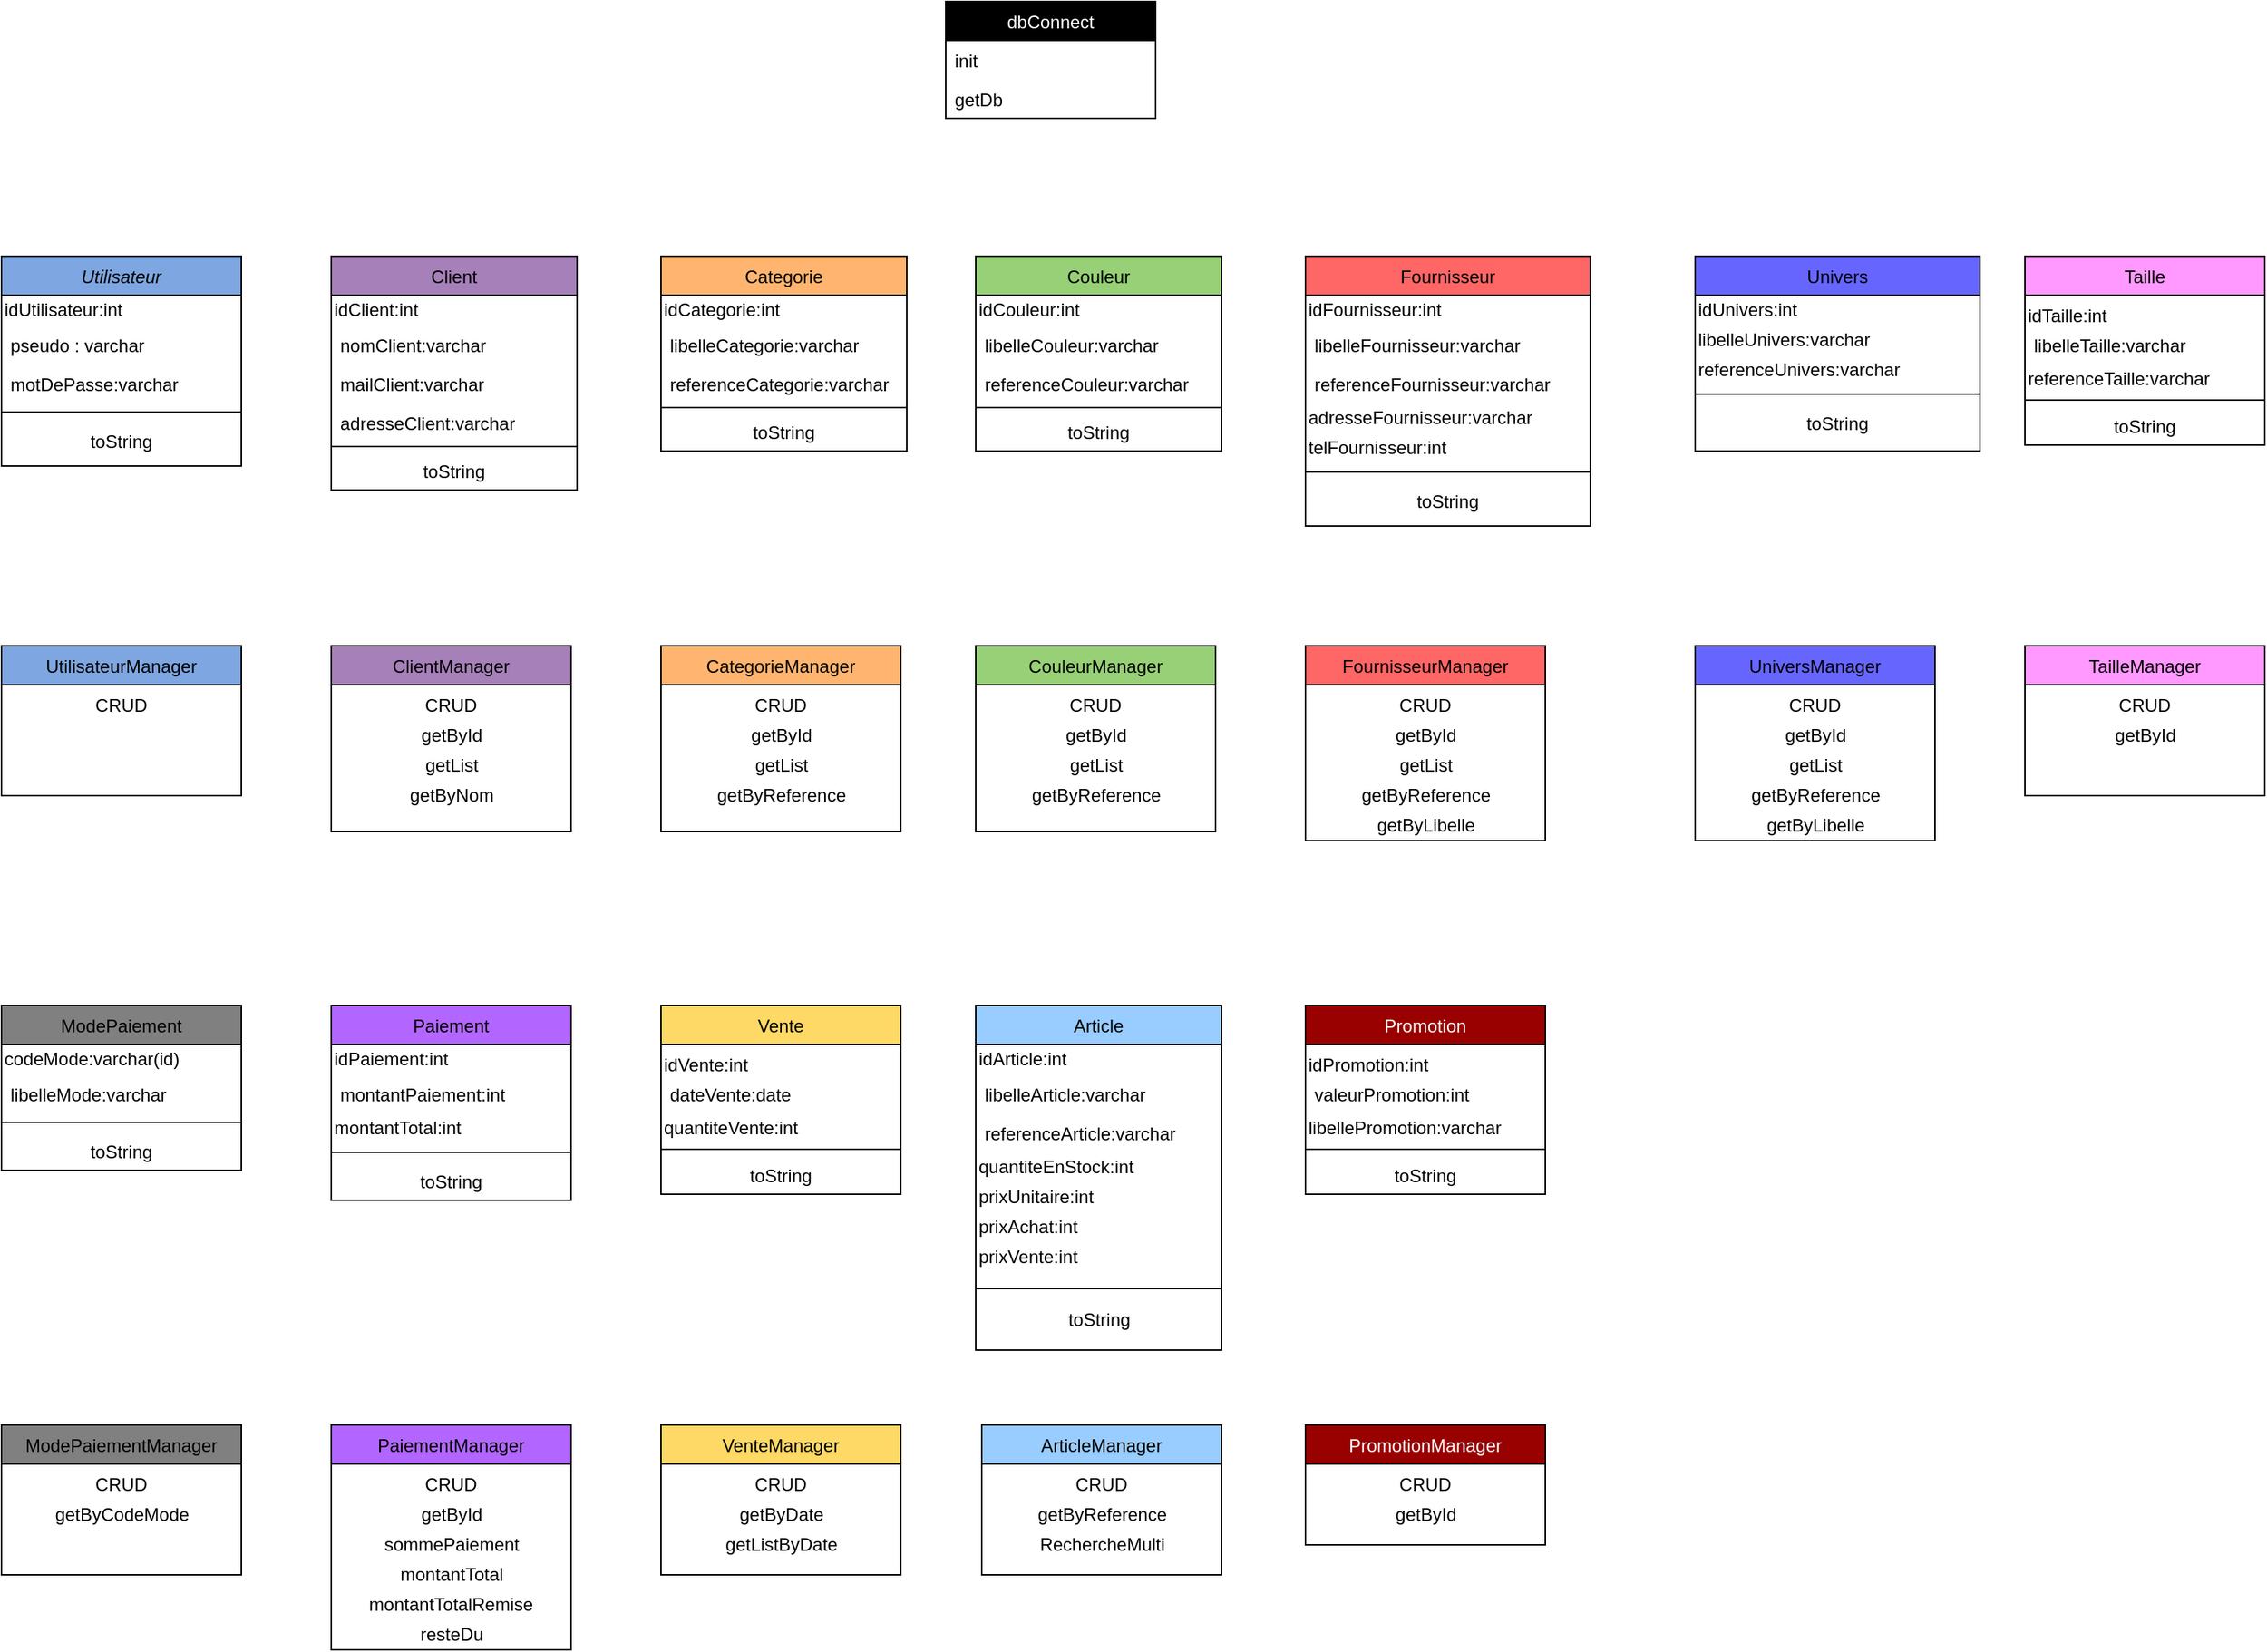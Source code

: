 <mxfile version="13.3.6" type="device"><diagram id="C5RBs43oDa-KdzZeNtuy" name="Page-1"><mxGraphModel dx="1422" dy="1914" grid="1" gridSize="10" guides="1" tooltips="1" connect="1" arrows="1" fold="1" page="1" pageScale="1" pageWidth="827" pageHeight="1169" math="0" shadow="0"><root><mxCell id="WIyWlLk6GJQsqaUBKTNV-0"/><mxCell id="WIyWlLk6GJQsqaUBKTNV-1" parent="WIyWlLk6GJQsqaUBKTNV-0"/><mxCell id="zkfFHV4jXpPFQw0GAbJ--0" value="Utilisateur" style="swimlane;fontStyle=2;align=center;verticalAlign=top;childLayout=stackLayout;horizontal=1;startSize=26;horizontalStack=0;resizeParent=1;resizeLast=0;collapsible=1;marginBottom=0;rounded=0;shadow=0;strokeWidth=1;fillColor=#7EA6E0;" parent="WIyWlLk6GJQsqaUBKTNV-1" vertex="1"><mxGeometry x="80" y="140" width="160" height="140" as="geometry"><mxRectangle x="230" y="140" width="160" height="26" as="alternateBounds"/></mxGeometry></mxCell><mxCell id="Vz15VTMns9klwCEbYPld-31" value="idUtilisateur:int" style="text;html=1;align=left;verticalAlign=middle;resizable=0;points=[];autosize=1;" vertex="1" parent="zkfFHV4jXpPFQw0GAbJ--0"><mxGeometry y="26" width="160" height="20" as="geometry"/></mxCell><mxCell id="zkfFHV4jXpPFQw0GAbJ--1" value="pseudo : varchar" style="text;align=left;verticalAlign=top;spacingLeft=4;spacingRight=4;overflow=hidden;rotatable=0;points=[[0,0.5],[1,0.5]];portConstraint=eastwest;" parent="zkfFHV4jXpPFQw0GAbJ--0" vertex="1"><mxGeometry y="46" width="160" height="26" as="geometry"/></mxCell><mxCell id="zkfFHV4jXpPFQw0GAbJ--3" value="motDePasse:varchar" style="text;align=left;verticalAlign=top;spacingLeft=4;spacingRight=4;overflow=hidden;rotatable=0;points=[[0,0.5],[1,0.5]];portConstraint=eastwest;rounded=0;shadow=0;html=0;" parent="zkfFHV4jXpPFQw0GAbJ--0" vertex="1"><mxGeometry y="72" width="160" height="26" as="geometry"/></mxCell><mxCell id="zkfFHV4jXpPFQw0GAbJ--4" value="" style="line;html=1;strokeWidth=1;align=left;verticalAlign=middle;spacingTop=-1;spacingLeft=3;spacingRight=3;rotatable=0;labelPosition=right;points=[];portConstraint=eastwest;" parent="zkfFHV4jXpPFQw0GAbJ--0" vertex="1"><mxGeometry y="98" width="160" height="12" as="geometry"/></mxCell><mxCell id="zkfFHV4jXpPFQw0GAbJ--5" value="toString" style="text;align=center;verticalAlign=top;spacingLeft=4;spacingRight=4;overflow=hidden;rotatable=0;points=[[0,0.5],[1,0.5]];portConstraint=eastwest;" parent="zkfFHV4jXpPFQw0GAbJ--0" vertex="1"><mxGeometry y="110" width="160" height="26" as="geometry"/></mxCell><mxCell id="zkfFHV4jXpPFQw0GAbJ--6" value="UtilisateurManager" style="swimlane;fontStyle=0;align=center;verticalAlign=top;childLayout=stackLayout;horizontal=1;startSize=26;horizontalStack=0;resizeParent=1;resizeLast=0;collapsible=1;marginBottom=0;rounded=0;shadow=0;strokeWidth=1;fillColor=#7EA6E0;" parent="WIyWlLk6GJQsqaUBKTNV-1" vertex="1"><mxGeometry x="80" y="400" width="160" height="100" as="geometry"><mxRectangle x="120" y="360" width="160" height="26" as="alternateBounds"/></mxGeometry></mxCell><mxCell id="zkfFHV4jXpPFQw0GAbJ--7" value="CRUD" style="text;align=center;verticalAlign=top;spacingLeft=4;spacingRight=4;overflow=hidden;rotatable=0;points=[[0,0.5],[1,0.5]];portConstraint=eastwest;" parent="zkfFHV4jXpPFQw0GAbJ--6" vertex="1"><mxGeometry y="26" width="160" height="64" as="geometry"/></mxCell><mxCell id="Vz15VTMns9klwCEbYPld-12" value="Categorie" style="swimlane;fontStyle=0;align=center;verticalAlign=top;childLayout=stackLayout;horizontal=1;startSize=26;horizontalStack=0;resizeParent=1;resizeLast=0;collapsible=1;marginBottom=0;rounded=0;shadow=0;strokeWidth=1;fillColor=#FFB570;" vertex="1" parent="WIyWlLk6GJQsqaUBKTNV-1"><mxGeometry x="520" y="140" width="164" height="130" as="geometry"><mxRectangle x="550" y="140" width="160" height="26" as="alternateBounds"/></mxGeometry></mxCell><mxCell id="Vz15VTMns9klwCEbYPld-19" value="&lt;div style=&quot;text-align: justify&quot;&gt;&lt;span&gt;idCategorie:int&lt;/span&gt;&lt;/div&gt;" style="text;html=1;align=left;verticalAlign=middle;resizable=0;points=[];autosize=1;" vertex="1" parent="Vz15VTMns9klwCEbYPld-12"><mxGeometry y="26" width="164" height="20" as="geometry"/></mxCell><mxCell id="Vz15VTMns9klwCEbYPld-13" value="libelleCategorie:varchar" style="text;align=left;verticalAlign=top;spacingLeft=4;spacingRight=4;overflow=hidden;rotatable=0;points=[[0,0.5],[1,0.5]];portConstraint=eastwest;" vertex="1" parent="Vz15VTMns9klwCEbYPld-12"><mxGeometry y="46" width="164" height="26" as="geometry"/></mxCell><mxCell id="Vz15VTMns9klwCEbYPld-14" value="referenceCategorie:varchar" style="text;align=left;verticalAlign=top;spacingLeft=4;spacingRight=4;overflow=hidden;rotatable=0;points=[[0,0.5],[1,0.5]];portConstraint=eastwest;rounded=0;shadow=0;html=0;" vertex="1" parent="Vz15VTMns9klwCEbYPld-12"><mxGeometry y="72" width="164" height="26" as="geometry"/></mxCell><mxCell id="Vz15VTMns9klwCEbYPld-16" value="" style="line;html=1;strokeWidth=1;align=left;verticalAlign=middle;spacingTop=-1;spacingLeft=3;spacingRight=3;rotatable=0;labelPosition=right;points=[];portConstraint=eastwest;" vertex="1" parent="Vz15VTMns9klwCEbYPld-12"><mxGeometry y="98" width="164" height="6" as="geometry"/></mxCell><mxCell id="Vz15VTMns9klwCEbYPld-17" value="toString" style="text;align=center;verticalAlign=top;spacingLeft=4;spacingRight=4;overflow=hidden;rotatable=0;points=[[0,0.5],[1,0.5]];portConstraint=eastwest;" vertex="1" parent="Vz15VTMns9klwCEbYPld-12"><mxGeometry y="104" width="164" height="20" as="geometry"/></mxCell><mxCell id="zkfFHV4jXpPFQw0GAbJ--17" value="Client" style="swimlane;fontStyle=0;align=center;verticalAlign=top;childLayout=stackLayout;horizontal=1;startSize=26;horizontalStack=0;resizeParent=1;resizeLast=0;collapsible=1;marginBottom=0;rounded=0;shadow=0;strokeWidth=1;fillColor=#A680B8;" parent="WIyWlLk6GJQsqaUBKTNV-1" vertex="1"><mxGeometry x="300" y="140" width="164" height="156" as="geometry"><mxRectangle x="550" y="140" width="160" height="26" as="alternateBounds"/></mxGeometry></mxCell><mxCell id="Vz15VTMns9klwCEbYPld-18" value="idClient:int" style="text;html=1;align=left;verticalAlign=middle;resizable=0;points=[];autosize=1;" vertex="1" parent="zkfFHV4jXpPFQw0GAbJ--17"><mxGeometry y="26" width="164" height="20" as="geometry"/></mxCell><mxCell id="zkfFHV4jXpPFQw0GAbJ--18" value="nomClient:varchar" style="text;align=left;verticalAlign=top;spacingLeft=4;spacingRight=4;overflow=hidden;rotatable=0;points=[[0,0.5],[1,0.5]];portConstraint=eastwest;" parent="zkfFHV4jXpPFQw0GAbJ--17" vertex="1"><mxGeometry y="46" width="164" height="26" as="geometry"/></mxCell><mxCell id="zkfFHV4jXpPFQw0GAbJ--20" value="mailClient:varchar" style="text;align=left;verticalAlign=top;spacingLeft=4;spacingRight=4;overflow=hidden;rotatable=0;points=[[0,0.5],[1,0.5]];portConstraint=eastwest;rounded=0;shadow=0;html=0;" parent="zkfFHV4jXpPFQw0GAbJ--17" vertex="1"><mxGeometry y="72" width="164" height="26" as="geometry"/></mxCell><mxCell id="zkfFHV4jXpPFQw0GAbJ--21" value="adresseClient:varchar" style="text;align=left;verticalAlign=top;spacingLeft=4;spacingRight=4;overflow=hidden;rotatable=0;points=[[0,0.5],[1,0.5]];portConstraint=eastwest;rounded=0;shadow=0;html=0;" parent="zkfFHV4jXpPFQw0GAbJ--17" vertex="1"><mxGeometry y="98" width="164" height="26" as="geometry"/></mxCell><mxCell id="zkfFHV4jXpPFQw0GAbJ--23" value="" style="line;html=1;strokeWidth=1;align=left;verticalAlign=middle;spacingTop=-1;spacingLeft=3;spacingRight=3;rotatable=0;labelPosition=right;points=[];portConstraint=eastwest;" parent="zkfFHV4jXpPFQw0GAbJ--17" vertex="1"><mxGeometry y="124" width="164" height="6" as="geometry"/></mxCell><mxCell id="zkfFHV4jXpPFQw0GAbJ--24" value="toString" style="text;align=center;verticalAlign=top;spacingLeft=4;spacingRight=4;overflow=hidden;rotatable=0;points=[[0,0.5],[1,0.5]];portConstraint=eastwest;" parent="zkfFHV4jXpPFQw0GAbJ--17" vertex="1"><mxGeometry y="130" width="164" height="26" as="geometry"/></mxCell><mxCell id="Vz15VTMns9klwCEbYPld-20" value="CategorieManager" style="swimlane;fontStyle=0;align=center;verticalAlign=top;childLayout=stackLayout;horizontal=1;startSize=26;horizontalStack=0;resizeParent=1;resizeLast=0;collapsible=1;marginBottom=0;rounded=0;shadow=0;strokeWidth=1;fillColor=#FFB570;" vertex="1" parent="WIyWlLk6GJQsqaUBKTNV-1"><mxGeometry x="520" y="400" width="160" height="124" as="geometry"><mxRectangle x="120" y="360" width="160" height="26" as="alternateBounds"/></mxGeometry></mxCell><mxCell id="Vz15VTMns9klwCEbYPld-21" value="CRUD" style="text;align=center;verticalAlign=top;spacingLeft=4;spacingRight=4;overflow=hidden;rotatable=0;points=[[0,0.5],[1,0.5]];portConstraint=eastwest;" vertex="1" parent="Vz15VTMns9klwCEbYPld-20"><mxGeometry y="26" width="160" height="24" as="geometry"/></mxCell><mxCell id="Vz15VTMns9klwCEbYPld-22" value="getById" style="text;html=1;align=center;verticalAlign=middle;resizable=0;points=[];autosize=1;" vertex="1" parent="Vz15VTMns9klwCEbYPld-20"><mxGeometry y="50" width="160" height="20" as="geometry"/></mxCell><mxCell id="Vz15VTMns9klwCEbYPld-23" value="getList" style="text;html=1;align=center;verticalAlign=middle;resizable=0;points=[];autosize=1;" vertex="1" parent="Vz15VTMns9klwCEbYPld-20"><mxGeometry y="70" width="160" height="20" as="geometry"/></mxCell><mxCell id="Vz15VTMns9klwCEbYPld-24" value="getByReference" style="text;html=1;align=center;verticalAlign=middle;resizable=0;points=[];autosize=1;" vertex="1" parent="Vz15VTMns9klwCEbYPld-20"><mxGeometry y="90" width="160" height="20" as="geometry"/></mxCell><mxCell id="Vz15VTMns9klwCEbYPld-32" value="CouleurManager" style="swimlane;fontStyle=0;align=center;verticalAlign=top;childLayout=stackLayout;horizontal=1;startSize=26;horizontalStack=0;resizeParent=1;resizeLast=0;collapsible=1;marginBottom=0;rounded=0;shadow=0;strokeWidth=1;fillColor=#97D077;" vertex="1" parent="WIyWlLk6GJQsqaUBKTNV-1"><mxGeometry x="730" y="400" width="160" height="124" as="geometry"><mxRectangle x="120" y="360" width="160" height="26" as="alternateBounds"/></mxGeometry></mxCell><mxCell id="Vz15VTMns9klwCEbYPld-33" value="CRUD" style="text;align=center;verticalAlign=top;spacingLeft=4;spacingRight=4;overflow=hidden;rotatable=0;points=[[0,0.5],[1,0.5]];portConstraint=eastwest;" vertex="1" parent="Vz15VTMns9klwCEbYPld-32"><mxGeometry y="26" width="160" height="24" as="geometry"/></mxCell><mxCell id="Vz15VTMns9klwCEbYPld-34" value="getById" style="text;html=1;align=center;verticalAlign=middle;resizable=0;points=[];autosize=1;" vertex="1" parent="Vz15VTMns9klwCEbYPld-32"><mxGeometry y="50" width="160" height="20" as="geometry"/></mxCell><mxCell id="Vz15VTMns9klwCEbYPld-35" value="getList" style="text;html=1;align=center;verticalAlign=middle;resizable=0;points=[];autosize=1;" vertex="1" parent="Vz15VTMns9klwCEbYPld-32"><mxGeometry y="70" width="160" height="20" as="geometry"/></mxCell><mxCell id="Vz15VTMns9klwCEbYPld-36" value="getByReference" style="text;html=1;align=center;verticalAlign=middle;resizable=0;points=[];autosize=1;" vertex="1" parent="Vz15VTMns9klwCEbYPld-32"><mxGeometry y="90" width="160" height="20" as="geometry"/></mxCell><mxCell id="Vz15VTMns9klwCEbYPld-25" value="Fournisseur" style="swimlane;fontStyle=0;align=center;verticalAlign=top;childLayout=stackLayout;horizontal=1;startSize=26;horizontalStack=0;resizeParent=1;resizeLast=0;collapsible=1;marginBottom=0;rounded=0;shadow=0;strokeWidth=1;fillColor=#FF6666;" vertex="1" parent="WIyWlLk6GJQsqaUBKTNV-1"><mxGeometry x="950" y="140" width="190" height="180" as="geometry"><mxRectangle x="550" y="140" width="160" height="26" as="alternateBounds"/></mxGeometry></mxCell><mxCell id="Vz15VTMns9klwCEbYPld-26" value="&lt;div style=&quot;text-align: justify&quot;&gt;&lt;span&gt;idFournisseur:int&lt;/span&gt;&lt;/div&gt;" style="text;html=1;align=left;verticalAlign=middle;resizable=0;points=[];autosize=1;" vertex="1" parent="Vz15VTMns9klwCEbYPld-25"><mxGeometry y="26" width="190" height="20" as="geometry"/></mxCell><mxCell id="Vz15VTMns9klwCEbYPld-27" value="libelleFournisseur:varchar" style="text;align=left;verticalAlign=top;spacingLeft=4;spacingRight=4;overflow=hidden;rotatable=0;points=[[0,0.5],[1,0.5]];portConstraint=eastwest;" vertex="1" parent="Vz15VTMns9klwCEbYPld-25"><mxGeometry y="46" width="190" height="26" as="geometry"/></mxCell><mxCell id="Vz15VTMns9klwCEbYPld-28" value="referenceFournisseur:varchar" style="text;align=left;verticalAlign=top;spacingLeft=4;spacingRight=4;overflow=hidden;rotatable=0;points=[[0,0.5],[1,0.5]];portConstraint=eastwest;rounded=0;shadow=0;html=0;" vertex="1" parent="Vz15VTMns9klwCEbYPld-25"><mxGeometry y="72" width="190" height="26" as="geometry"/></mxCell><mxCell id="Vz15VTMns9klwCEbYPld-43" value="adresseFournisseur:varchar" style="text;html=1;align=left;verticalAlign=middle;resizable=0;points=[];autosize=1;" vertex="1" parent="Vz15VTMns9klwCEbYPld-25"><mxGeometry y="98" width="190" height="20" as="geometry"/></mxCell><mxCell id="Vz15VTMns9klwCEbYPld-44" value="telFournisseur:int" style="text;html=1;align=left;verticalAlign=middle;resizable=0;points=[];autosize=1;" vertex="1" parent="Vz15VTMns9klwCEbYPld-25"><mxGeometry y="118" width="190" height="20" as="geometry"/></mxCell><mxCell id="Vz15VTMns9klwCEbYPld-29" value="" style="line;html=1;strokeWidth=1;align=left;verticalAlign=middle;spacingTop=-1;spacingLeft=3;spacingRight=3;rotatable=0;labelPosition=right;points=[];portConstraint=eastwest;" vertex="1" parent="Vz15VTMns9klwCEbYPld-25"><mxGeometry y="138" width="190" height="12" as="geometry"/></mxCell><mxCell id="Vz15VTMns9klwCEbYPld-30" value="toString" style="text;align=center;verticalAlign=top;spacingLeft=4;spacingRight=4;overflow=hidden;rotatable=0;points=[[0,0.5],[1,0.5]];portConstraint=eastwest;" vertex="1" parent="Vz15VTMns9klwCEbYPld-25"><mxGeometry y="150" width="190" as="geometry"/></mxCell><mxCell id="Vz15VTMns9klwCEbYPld-37" value="Couleur" style="swimlane;fontStyle=0;align=center;verticalAlign=top;childLayout=stackLayout;horizontal=1;startSize=26;horizontalStack=0;resizeParent=1;resizeLast=0;collapsible=1;marginBottom=0;rounded=0;shadow=0;strokeWidth=1;fillColor=#97D077;" vertex="1" parent="WIyWlLk6GJQsqaUBKTNV-1"><mxGeometry x="730" y="140" width="164" height="130" as="geometry"><mxRectangle x="550" y="140" width="160" height="26" as="alternateBounds"/></mxGeometry></mxCell><mxCell id="Vz15VTMns9klwCEbYPld-38" value="&lt;div style=&quot;text-align: justify&quot;&gt;&lt;span&gt;idCouleur:int&lt;/span&gt;&lt;/div&gt;" style="text;html=1;align=left;verticalAlign=middle;resizable=0;points=[];autosize=1;" vertex="1" parent="Vz15VTMns9klwCEbYPld-37"><mxGeometry y="26" width="164" height="20" as="geometry"/></mxCell><mxCell id="Vz15VTMns9klwCEbYPld-39" value="libelleCouleur:varchar" style="text;align=left;verticalAlign=top;spacingLeft=4;spacingRight=4;overflow=hidden;rotatable=0;points=[[0,0.5],[1,0.5]];portConstraint=eastwest;" vertex="1" parent="Vz15VTMns9klwCEbYPld-37"><mxGeometry y="46" width="164" height="26" as="geometry"/></mxCell><mxCell id="Vz15VTMns9klwCEbYPld-40" value="referenceCouleur:varchar" style="text;align=left;verticalAlign=top;spacingLeft=4;spacingRight=4;overflow=hidden;rotatable=0;points=[[0,0.5],[1,0.5]];portConstraint=eastwest;rounded=0;shadow=0;html=0;" vertex="1" parent="Vz15VTMns9klwCEbYPld-37"><mxGeometry y="72" width="164" height="26" as="geometry"/></mxCell><mxCell id="Vz15VTMns9klwCEbYPld-41" value="" style="line;html=1;strokeWidth=1;align=left;verticalAlign=middle;spacingTop=-1;spacingLeft=3;spacingRight=3;rotatable=0;labelPosition=right;points=[];portConstraint=eastwest;" vertex="1" parent="Vz15VTMns9klwCEbYPld-37"><mxGeometry y="98" width="164" height="6" as="geometry"/></mxCell><mxCell id="Vz15VTMns9klwCEbYPld-42" value="toString" style="text;align=center;verticalAlign=top;spacingLeft=4;spacingRight=4;overflow=hidden;rotatable=0;points=[[0,0.5],[1,0.5]];portConstraint=eastwest;" vertex="1" parent="Vz15VTMns9klwCEbYPld-37"><mxGeometry y="104" width="164" height="20" as="geometry"/></mxCell><mxCell id="Vz15VTMns9klwCEbYPld-45" value="FournisseurManager" style="swimlane;fontStyle=0;align=center;verticalAlign=top;childLayout=stackLayout;horizontal=1;startSize=26;horizontalStack=0;resizeParent=1;resizeLast=0;collapsible=1;marginBottom=0;rounded=0;shadow=0;strokeWidth=1;fillColor=#FF6666;" vertex="1" parent="WIyWlLk6GJQsqaUBKTNV-1"><mxGeometry x="950" y="400" width="160" height="130" as="geometry"><mxRectangle x="120" y="360" width="160" height="26" as="alternateBounds"/></mxGeometry></mxCell><mxCell id="Vz15VTMns9klwCEbYPld-46" value="CRUD" style="text;align=center;verticalAlign=top;spacingLeft=4;spacingRight=4;overflow=hidden;rotatable=0;points=[[0,0.5],[1,0.5]];portConstraint=eastwest;" vertex="1" parent="Vz15VTMns9klwCEbYPld-45"><mxGeometry y="26" width="160" height="24" as="geometry"/></mxCell><mxCell id="Vz15VTMns9klwCEbYPld-47" value="getById" style="text;html=1;align=center;verticalAlign=middle;resizable=0;points=[];autosize=1;" vertex="1" parent="Vz15VTMns9klwCEbYPld-45"><mxGeometry y="50" width="160" height="20" as="geometry"/></mxCell><mxCell id="Vz15VTMns9klwCEbYPld-48" value="getList" style="text;html=1;align=center;verticalAlign=middle;resizable=0;points=[];autosize=1;" vertex="1" parent="Vz15VTMns9klwCEbYPld-45"><mxGeometry y="70" width="160" height="20" as="geometry"/></mxCell><mxCell id="Vz15VTMns9klwCEbYPld-49" value="getByReference" style="text;html=1;align=center;verticalAlign=middle;resizable=0;points=[];autosize=1;" vertex="1" parent="Vz15VTMns9klwCEbYPld-45"><mxGeometry y="90" width="160" height="20" as="geometry"/></mxCell><mxCell id="Vz15VTMns9klwCEbYPld-52" value="getByLibelle" style="text;html=1;align=center;verticalAlign=middle;resizable=0;points=[];autosize=1;" vertex="1" parent="Vz15VTMns9klwCEbYPld-45"><mxGeometry y="110" width="160" height="20" as="geometry"/></mxCell><mxCell id="Vz15VTMns9klwCEbYPld-7" value="ClientManager" style="swimlane;fontStyle=0;align=center;verticalAlign=top;childLayout=stackLayout;horizontal=1;startSize=26;horizontalStack=0;resizeParent=1;resizeLast=0;collapsible=1;marginBottom=0;rounded=0;shadow=0;strokeWidth=1;fillColor=#A680B8;" vertex="1" parent="WIyWlLk6GJQsqaUBKTNV-1"><mxGeometry x="300" y="400" width="160" height="124" as="geometry"><mxRectangle x="120" y="360" width="160" height="26" as="alternateBounds"/></mxGeometry></mxCell><mxCell id="Vz15VTMns9klwCEbYPld-8" value="CRUD" style="text;align=center;verticalAlign=top;spacingLeft=4;spacingRight=4;overflow=hidden;rotatable=0;points=[[0,0.5],[1,0.5]];portConstraint=eastwest;" vertex="1" parent="Vz15VTMns9klwCEbYPld-7"><mxGeometry y="26" width="160" height="24" as="geometry"/></mxCell><mxCell id="Vz15VTMns9klwCEbYPld-9" value="getById" style="text;html=1;align=center;verticalAlign=middle;resizable=0;points=[];autosize=1;" vertex="1" parent="Vz15VTMns9klwCEbYPld-7"><mxGeometry y="50" width="160" height="20" as="geometry"/></mxCell><mxCell id="Vz15VTMns9klwCEbYPld-10" value="getList" style="text;html=1;align=center;verticalAlign=middle;resizable=0;points=[];autosize=1;" vertex="1" parent="Vz15VTMns9klwCEbYPld-7"><mxGeometry y="70" width="160" height="20" as="geometry"/></mxCell><mxCell id="Vz15VTMns9klwCEbYPld-11" value="getByNom" style="text;html=1;align=center;verticalAlign=middle;resizable=0;points=[];autosize=1;" vertex="1" parent="Vz15VTMns9klwCEbYPld-7"><mxGeometry y="90" width="160" height="20" as="geometry"/></mxCell><mxCell id="Vz15VTMns9klwCEbYPld-53" value="Univers" style="swimlane;fontStyle=0;align=center;verticalAlign=top;childLayout=stackLayout;horizontal=1;startSize=26;horizontalStack=0;resizeParent=1;resizeLast=0;collapsible=1;marginBottom=0;rounded=0;shadow=0;strokeWidth=1;fillColor=#6666FF;" vertex="1" parent="WIyWlLk6GJQsqaUBKTNV-1"><mxGeometry x="1210" y="140" width="190" height="130" as="geometry"><mxRectangle x="550" y="140" width="160" height="26" as="alternateBounds"/></mxGeometry></mxCell><mxCell id="Vz15VTMns9klwCEbYPld-54" value="&lt;div style=&quot;text-align: justify&quot;&gt;idUnivers:int&lt;/div&gt;" style="text;html=1;align=left;verticalAlign=middle;resizable=0;points=[];autosize=1;" vertex="1" parent="Vz15VTMns9klwCEbYPld-53"><mxGeometry y="26" width="190" height="20" as="geometry"/></mxCell><mxCell id="Vz15VTMns9klwCEbYPld-61" value="&lt;div style=&quot;text-align: justify&quot;&gt;libelleUnivers:varchar&lt;/div&gt;" style="text;html=1;align=left;verticalAlign=middle;resizable=0;points=[];autosize=1;" vertex="1" parent="Vz15VTMns9klwCEbYPld-53"><mxGeometry y="46" width="190" height="20" as="geometry"/></mxCell><mxCell id="Vz15VTMns9klwCEbYPld-62" value="&lt;div style=&quot;text-align: justify&quot;&gt;referenceUnivers:varchar&lt;/div&gt;" style="text;html=1;align=left;verticalAlign=middle;resizable=0;points=[];autosize=1;" vertex="1" parent="Vz15VTMns9klwCEbYPld-53"><mxGeometry y="66" width="190" height="20" as="geometry"/></mxCell><mxCell id="Vz15VTMns9klwCEbYPld-59" value="" style="line;html=1;strokeWidth=1;align=left;verticalAlign=middle;spacingTop=-1;spacingLeft=3;spacingRight=3;rotatable=0;labelPosition=right;points=[];portConstraint=eastwest;" vertex="1" parent="Vz15VTMns9klwCEbYPld-53"><mxGeometry y="86" width="190" height="12" as="geometry"/></mxCell><mxCell id="Vz15VTMns9klwCEbYPld-60" value="toString" style="text;align=center;verticalAlign=top;spacingLeft=4;spacingRight=4;overflow=hidden;rotatable=0;points=[[0,0.5],[1,0.5]];portConstraint=eastwest;" vertex="1" parent="Vz15VTMns9klwCEbYPld-53"><mxGeometry y="98" width="190" as="geometry"/></mxCell><mxCell id="Vz15VTMns9klwCEbYPld-63" value="UniversManager" style="swimlane;fontStyle=0;align=center;verticalAlign=top;childLayout=stackLayout;horizontal=1;startSize=26;horizontalStack=0;resizeParent=1;resizeLast=0;collapsible=1;marginBottom=0;rounded=0;shadow=0;strokeWidth=1;fillColor=#6666FF;" vertex="1" parent="WIyWlLk6GJQsqaUBKTNV-1"><mxGeometry x="1210" y="400" width="160" height="130" as="geometry"><mxRectangle x="120" y="360" width="160" height="26" as="alternateBounds"/></mxGeometry></mxCell><mxCell id="Vz15VTMns9klwCEbYPld-64" value="CRUD" style="text;align=center;verticalAlign=top;spacingLeft=4;spacingRight=4;overflow=hidden;rotatable=0;points=[[0,0.5],[1,0.5]];portConstraint=eastwest;" vertex="1" parent="Vz15VTMns9klwCEbYPld-63"><mxGeometry y="26" width="160" height="24" as="geometry"/></mxCell><mxCell id="Vz15VTMns9klwCEbYPld-65" value="getById" style="text;html=1;align=center;verticalAlign=middle;resizable=0;points=[];autosize=1;" vertex="1" parent="Vz15VTMns9klwCEbYPld-63"><mxGeometry y="50" width="160" height="20" as="geometry"/></mxCell><mxCell id="Vz15VTMns9klwCEbYPld-66" value="getList" style="text;html=1;align=center;verticalAlign=middle;resizable=0;points=[];autosize=1;" vertex="1" parent="Vz15VTMns9klwCEbYPld-63"><mxGeometry y="70" width="160" height="20" as="geometry"/></mxCell><mxCell id="Vz15VTMns9klwCEbYPld-67" value="getByReference" style="text;html=1;align=center;verticalAlign=middle;resizable=0;points=[];autosize=1;" vertex="1" parent="Vz15VTMns9klwCEbYPld-63"><mxGeometry y="90" width="160" height="20" as="geometry"/></mxCell><mxCell id="Vz15VTMns9klwCEbYPld-68" value="getByLibelle" style="text;html=1;align=center;verticalAlign=middle;resizable=0;points=[];autosize=1;" vertex="1" parent="Vz15VTMns9klwCEbYPld-63"><mxGeometry y="110" width="160" height="20" as="geometry"/></mxCell><mxCell id="Vz15VTMns9klwCEbYPld-1" value="dbConnect" style="swimlane;fontStyle=0;childLayout=stackLayout;horizontal=1;startSize=26;horizontalStack=0;resizeParent=1;resizeParentMax=0;resizeLast=0;collapsible=1;marginBottom=0;align=center;fillColor=#000000;fontColor=#FFFFFF;" vertex="1" parent="WIyWlLk6GJQsqaUBKTNV-1"><mxGeometry x="710" y="-30" width="140" height="78" as="geometry"/></mxCell><mxCell id="Vz15VTMns9klwCEbYPld-2" value="init" style="text;strokeColor=none;fillColor=none;align=left;verticalAlign=top;spacingLeft=4;spacingRight=4;overflow=hidden;rotatable=0;points=[[0,0.5],[1,0.5]];portConstraint=eastwest;" vertex="1" parent="Vz15VTMns9klwCEbYPld-1"><mxGeometry y="26" width="140" height="26" as="geometry"/></mxCell><mxCell id="Vz15VTMns9klwCEbYPld-3" value="getDb" style="text;strokeColor=none;fillColor=none;align=left;verticalAlign=top;spacingLeft=4;spacingRight=4;overflow=hidden;rotatable=0;points=[[0,0.5],[1,0.5]];portConstraint=eastwest;" vertex="1" parent="Vz15VTMns9klwCEbYPld-1"><mxGeometry y="52" width="140" height="26" as="geometry"/></mxCell><mxCell id="Vz15VTMns9klwCEbYPld-69" value="ModePaiement" style="swimlane;fontStyle=0;align=center;verticalAlign=top;childLayout=stackLayout;horizontal=1;startSize=26;horizontalStack=0;resizeParent=1;resizeLast=0;collapsible=1;marginBottom=0;rounded=0;shadow=0;strokeWidth=1;fillColor=#808080;" vertex="1" parent="WIyWlLk6GJQsqaUBKTNV-1"><mxGeometry x="80" y="640" width="160" height="110" as="geometry"><mxRectangle x="230" y="140" width="160" height="26" as="alternateBounds"/></mxGeometry></mxCell><mxCell id="Vz15VTMns9klwCEbYPld-70" value="codeMode:varchar(id)" style="text;html=1;align=left;verticalAlign=middle;resizable=0;points=[];autosize=1;" vertex="1" parent="Vz15VTMns9klwCEbYPld-69"><mxGeometry y="26" width="160" height="20" as="geometry"/></mxCell><mxCell id="Vz15VTMns9klwCEbYPld-71" value="libelleMode:varchar" style="text;align=left;verticalAlign=top;spacingLeft=4;spacingRight=4;overflow=hidden;rotatable=0;points=[[0,0.5],[1,0.5]];portConstraint=eastwest;" vertex="1" parent="Vz15VTMns9klwCEbYPld-69"><mxGeometry y="46" width="160" height="26" as="geometry"/></mxCell><mxCell id="Vz15VTMns9klwCEbYPld-73" value="" style="line;html=1;strokeWidth=1;align=left;verticalAlign=middle;spacingTop=-1;spacingLeft=3;spacingRight=3;rotatable=0;labelPosition=right;points=[];portConstraint=eastwest;" vertex="1" parent="Vz15VTMns9klwCEbYPld-69"><mxGeometry y="72" width="160" height="12" as="geometry"/></mxCell><mxCell id="Vz15VTMns9klwCEbYPld-74" value="toString" style="text;align=center;verticalAlign=top;spacingLeft=4;spacingRight=4;overflow=hidden;rotatable=0;points=[[0,0.5],[1,0.5]];portConstraint=eastwest;" vertex="1" parent="Vz15VTMns9klwCEbYPld-69"><mxGeometry y="84" width="160" height="26" as="geometry"/></mxCell><mxCell id="Vz15VTMns9klwCEbYPld-99" value="Vente" style="swimlane;fontStyle=0;align=center;verticalAlign=top;childLayout=stackLayout;horizontal=1;startSize=26;horizontalStack=0;resizeParent=1;resizeLast=0;collapsible=1;marginBottom=0;rounded=0;shadow=0;strokeWidth=1;fillColor=#FFD966;" vertex="1" parent="WIyWlLk6GJQsqaUBKTNV-1"><mxGeometry x="520" y="640" width="160" height="126" as="geometry"><mxRectangle x="230" y="140" width="160" height="26" as="alternateBounds"/></mxGeometry></mxCell><mxCell id="Vz15VTMns9klwCEbYPld-100" value="idVente:int" style="text;align=left;verticalAlign=top;resizable=0;points=[];autosize=1;html=1;" vertex="1" parent="Vz15VTMns9klwCEbYPld-99"><mxGeometry y="26" width="160" height="20" as="geometry"/></mxCell><mxCell id="Vz15VTMns9klwCEbYPld-101" value="dateVente:date" style="text;align=left;verticalAlign=top;spacingLeft=4;spacingRight=4;overflow=hidden;rotatable=0;points=[[0,0.5],[1,0.5]];portConstraint=eastwest;" vertex="1" parent="Vz15VTMns9klwCEbYPld-99"><mxGeometry y="46" width="160" height="26" as="geometry"/></mxCell><mxCell id="Vz15VTMns9klwCEbYPld-150" value="quantiteVente:int" style="text;html=1;strokeColor=none;fillColor=none;align=left;verticalAlign=middle;whiteSpace=wrap;rounded=0;fontColor=#000000;" vertex="1" parent="Vz15VTMns9klwCEbYPld-99"><mxGeometry y="72" width="160" height="20" as="geometry"/></mxCell><mxCell id="Vz15VTMns9klwCEbYPld-103" value="" style="line;html=1;strokeWidth=1;align=left;verticalAlign=middle;spacingTop=-1;spacingLeft=3;spacingRight=3;rotatable=0;labelPosition=right;points=[];portConstraint=eastwest;" vertex="1" parent="Vz15VTMns9klwCEbYPld-99"><mxGeometry y="92" width="160" height="8" as="geometry"/></mxCell><mxCell id="Vz15VTMns9klwCEbYPld-104" value="toString" style="text;align=center;verticalAlign=top;spacingLeft=4;spacingRight=4;overflow=hidden;rotatable=0;points=[[0,0.5],[1,0.5]];portConstraint=eastwest;" vertex="1" parent="Vz15VTMns9klwCEbYPld-99"><mxGeometry y="100" width="160" height="26" as="geometry"/></mxCell><mxCell id="Vz15VTMns9klwCEbYPld-78" value="Taille" style="swimlane;fontStyle=0;align=center;verticalAlign=top;childLayout=stackLayout;horizontal=1;startSize=26;horizontalStack=0;resizeParent=1;resizeLast=0;collapsible=1;marginBottom=0;rounded=0;shadow=0;strokeWidth=1;fillColor=#FF99FF;" vertex="1" parent="WIyWlLk6GJQsqaUBKTNV-1"><mxGeometry x="1430" y="140" width="160" height="126" as="geometry"><mxRectangle x="230" y="140" width="160" height="26" as="alternateBounds"/></mxGeometry></mxCell><mxCell id="Vz15VTMns9klwCEbYPld-79" value="idTaille:int" style="text;align=left;verticalAlign=top;resizable=0;points=[];autosize=1;html=1;" vertex="1" parent="Vz15VTMns9klwCEbYPld-78"><mxGeometry y="26" width="160" height="20" as="geometry"/></mxCell><mxCell id="Vz15VTMns9klwCEbYPld-80" value="libelleTaille:varchar" style="text;align=left;verticalAlign=top;spacingLeft=4;spacingRight=4;overflow=hidden;rotatable=0;points=[[0,0.5],[1,0.5]];portConstraint=eastwest;" vertex="1" parent="Vz15VTMns9klwCEbYPld-78"><mxGeometry y="46" width="160" height="26" as="geometry"/></mxCell><mxCell id="Vz15VTMns9klwCEbYPld-89" value="referenceTaille:varchar" style="text;html=1;align=left;verticalAlign=middle;resizable=0;points=[];autosize=1;" vertex="1" parent="Vz15VTMns9klwCEbYPld-78"><mxGeometry y="72" width="160" height="20" as="geometry"/></mxCell><mxCell id="Vz15VTMns9klwCEbYPld-81" value="" style="line;html=1;strokeWidth=1;align=left;verticalAlign=middle;spacingTop=-1;spacingLeft=3;spacingRight=3;rotatable=0;labelPosition=right;points=[];portConstraint=eastwest;" vertex="1" parent="Vz15VTMns9klwCEbYPld-78"><mxGeometry y="92" width="160" height="8" as="geometry"/></mxCell><mxCell id="Vz15VTMns9klwCEbYPld-82" value="toString" style="text;align=center;verticalAlign=top;spacingLeft=4;spacingRight=4;overflow=hidden;rotatable=0;points=[[0,0.5],[1,0.5]];portConstraint=eastwest;" vertex="1" parent="Vz15VTMns9klwCEbYPld-78"><mxGeometry y="100" width="160" height="26" as="geometry"/></mxCell><mxCell id="Vz15VTMns9klwCEbYPld-96" value="TailleManager" style="swimlane;fontStyle=0;align=center;verticalAlign=top;childLayout=stackLayout;horizontal=1;startSize=26;horizontalStack=0;resizeParent=1;resizeLast=0;collapsible=1;marginBottom=0;rounded=0;shadow=0;strokeWidth=1;fillColor=#FF99FF;" vertex="1" parent="WIyWlLk6GJQsqaUBKTNV-1"><mxGeometry x="1430" y="400" width="160" height="100" as="geometry"><mxRectangle x="120" y="360" width="160" height="26" as="alternateBounds"/></mxGeometry></mxCell><mxCell id="Vz15VTMns9klwCEbYPld-97" value="CRUD" style="text;align=center;verticalAlign=top;spacingLeft=4;spacingRight=4;overflow=hidden;rotatable=0;points=[[0,0.5],[1,0.5]];portConstraint=eastwest;" vertex="1" parent="Vz15VTMns9klwCEbYPld-96"><mxGeometry y="26" width="160" height="24" as="geometry"/></mxCell><mxCell id="Vz15VTMns9klwCEbYPld-98" value="&lt;font color=&quot;#000000&quot;&gt;getById&lt;/font&gt;" style="text;html=1;align=center;verticalAlign=middle;resizable=0;points=[];autosize=1;fontColor=#FFFFFF;" vertex="1" parent="Vz15VTMns9klwCEbYPld-96"><mxGeometry y="50" width="160" height="20" as="geometry"/></mxCell><mxCell id="Vz15VTMns9klwCEbYPld-109" value="Paiement" style="swimlane;fontStyle=0;align=center;verticalAlign=top;childLayout=stackLayout;horizontal=1;startSize=26;horizontalStack=0;resizeParent=1;resizeLast=0;collapsible=1;marginBottom=0;rounded=0;shadow=0;strokeWidth=1;fillColor=#B266FF;" vertex="1" parent="WIyWlLk6GJQsqaUBKTNV-1"><mxGeometry x="300" y="640" width="160" height="130" as="geometry"><mxRectangle x="230" y="140" width="160" height="26" as="alternateBounds"/></mxGeometry></mxCell><mxCell id="Vz15VTMns9klwCEbYPld-110" value="idPaiement:int" style="text;html=1;align=left;verticalAlign=middle;resizable=0;points=[];autosize=1;" vertex="1" parent="Vz15VTMns9klwCEbYPld-109"><mxGeometry y="26" width="160" height="20" as="geometry"/></mxCell><mxCell id="Vz15VTMns9klwCEbYPld-111" value="montantPaiement:int" style="text;align=left;verticalAlign=top;spacingLeft=4;spacingRight=4;overflow=hidden;rotatable=0;points=[[0,0.5],[1,0.5]];portConstraint=eastwest;" vertex="1" parent="Vz15VTMns9klwCEbYPld-109"><mxGeometry y="46" width="160" height="26" as="geometry"/></mxCell><mxCell id="Vz15VTMns9klwCEbYPld-154" value="montantTotal:int" style="text;html=1;strokeColor=none;fillColor=none;align=left;verticalAlign=middle;whiteSpace=wrap;rounded=0;fontColor=#000000;" vertex="1" parent="Vz15VTMns9klwCEbYPld-109"><mxGeometry y="72" width="160" height="20" as="geometry"/></mxCell><mxCell id="Vz15VTMns9klwCEbYPld-112" value="" style="line;html=1;strokeWidth=1;align=left;verticalAlign=middle;spacingTop=-1;spacingLeft=3;spacingRight=3;rotatable=0;labelPosition=right;points=[];portConstraint=eastwest;" vertex="1" parent="Vz15VTMns9klwCEbYPld-109"><mxGeometry y="92" width="160" height="12" as="geometry"/></mxCell><mxCell id="Vz15VTMns9klwCEbYPld-113" value="toString" style="text;align=center;verticalAlign=top;spacingLeft=4;spacingRight=4;overflow=hidden;rotatable=0;points=[[0,0.5],[1,0.5]];portConstraint=eastwest;" vertex="1" parent="Vz15VTMns9klwCEbYPld-109"><mxGeometry y="104" width="160" height="26" as="geometry"/></mxCell><mxCell id="Vz15VTMns9klwCEbYPld-105" value="VenteManager" style="swimlane;fontStyle=0;align=center;verticalAlign=top;childLayout=stackLayout;horizontal=1;startSize=26;horizontalStack=0;resizeParent=1;resizeLast=0;collapsible=1;marginBottom=0;rounded=0;shadow=0;strokeWidth=1;fillColor=#FFD966;" vertex="1" parent="WIyWlLk6GJQsqaUBKTNV-1"><mxGeometry x="520" y="920" width="160" height="100" as="geometry"><mxRectangle x="120" y="360" width="160" height="26" as="alternateBounds"/></mxGeometry></mxCell><mxCell id="Vz15VTMns9klwCEbYPld-106" value="CRUD" style="text;align=center;verticalAlign=top;spacingLeft=4;spacingRight=4;overflow=hidden;rotatable=0;points=[[0,0.5],[1,0.5]];portConstraint=eastwest;" vertex="1" parent="Vz15VTMns9klwCEbYPld-105"><mxGeometry y="26" width="160" height="24" as="geometry"/></mxCell><mxCell id="Vz15VTMns9klwCEbYPld-107" value="&lt;font color=&quot;#000000&quot;&gt;getByDate&lt;/font&gt;" style="text;html=1;align=center;verticalAlign=middle;resizable=0;points=[];autosize=1;fontColor=#FFFFFF;" vertex="1" parent="Vz15VTMns9klwCEbYPld-105"><mxGeometry y="50" width="160" height="20" as="geometry"/></mxCell><mxCell id="Vz15VTMns9klwCEbYPld-108" value="&lt;font color=&quot;#000000&quot;&gt;getListByDate&lt;/font&gt;" style="text;html=1;align=center;verticalAlign=middle;resizable=0;points=[];autosize=1;fontColor=#FFFFFF;" vertex="1" parent="Vz15VTMns9klwCEbYPld-105"><mxGeometry y="70" width="160" height="20" as="geometry"/></mxCell><mxCell id="Vz15VTMns9klwCEbYPld-120" value="PaiementManager" style="swimlane;fontStyle=0;align=center;verticalAlign=top;childLayout=stackLayout;horizontal=1;startSize=26;horizontalStack=0;resizeParent=1;resizeLast=0;collapsible=1;marginBottom=0;rounded=0;shadow=0;strokeWidth=1;fillColor=#B266FF;" vertex="1" parent="WIyWlLk6GJQsqaUBKTNV-1"><mxGeometry x="300" y="920" width="160" height="150" as="geometry"><mxRectangle x="120" y="360" width="160" height="26" as="alternateBounds"/></mxGeometry></mxCell><mxCell id="Vz15VTMns9klwCEbYPld-121" value="CRUD" style="text;align=center;verticalAlign=top;spacingLeft=4;spacingRight=4;overflow=hidden;rotatable=0;points=[[0,0.5],[1,0.5]];portConstraint=eastwest;" vertex="1" parent="Vz15VTMns9klwCEbYPld-120"><mxGeometry y="26" width="160" height="24" as="geometry"/></mxCell><mxCell id="Vz15VTMns9klwCEbYPld-122" value="&lt;font color=&quot;#000000&quot;&gt;getById&lt;/font&gt;" style="text;html=1;align=center;verticalAlign=middle;resizable=0;points=[];autosize=1;fontColor=#FFFFFF;" vertex="1" parent="Vz15VTMns9klwCEbYPld-120"><mxGeometry y="50" width="160" height="20" as="geometry"/></mxCell><mxCell id="Vz15VTMns9klwCEbYPld-123" value="&lt;font color=&quot;#000000&quot;&gt;sommePaiement&lt;/font&gt;" style="text;html=1;align=center;verticalAlign=middle;resizable=0;points=[];autosize=1;fontColor=#FFFFFF;" vertex="1" parent="Vz15VTMns9klwCEbYPld-120"><mxGeometry y="70" width="160" height="20" as="geometry"/></mxCell><mxCell id="Vz15VTMns9klwCEbYPld-152" value="&lt;font color=&quot;#000000&quot;&gt;montantTotal&lt;/font&gt;" style="text;html=1;align=center;verticalAlign=middle;resizable=0;points=[];autosize=1;fontColor=#FFFFFF;" vertex="1" parent="Vz15VTMns9klwCEbYPld-120"><mxGeometry y="90" width="160" height="20" as="geometry"/></mxCell><mxCell id="Vz15VTMns9klwCEbYPld-165" value="montantTotalRemise" style="text;html=1;strokeColor=none;fillColor=none;align=center;verticalAlign=middle;whiteSpace=wrap;rounded=0;" vertex="1" parent="Vz15VTMns9klwCEbYPld-120"><mxGeometry y="110" width="160" height="20" as="geometry"/></mxCell><mxCell id="Vz15VTMns9klwCEbYPld-153" value="&lt;font color=&quot;#000000&quot;&gt;resteDu&lt;/font&gt;" style="text;html=1;align=center;verticalAlign=middle;resizable=0;points=[];autosize=1;fontColor=#FFFFFF;" vertex="1" parent="Vz15VTMns9klwCEbYPld-120"><mxGeometry y="130" width="160" height="20" as="geometry"/></mxCell><mxCell id="Vz15VTMns9klwCEbYPld-75" value="ModePaiementManager" style="swimlane;fontStyle=0;align=center;verticalAlign=top;childLayout=stackLayout;horizontal=1;startSize=26;horizontalStack=0;resizeParent=1;resizeLast=0;collapsible=1;marginBottom=0;rounded=0;shadow=0;strokeWidth=1;fillColor=#808080;" vertex="1" parent="WIyWlLk6GJQsqaUBKTNV-1"><mxGeometry x="80" y="920" width="160" height="100" as="geometry"><mxRectangle x="120" y="360" width="160" height="26" as="alternateBounds"/></mxGeometry></mxCell><mxCell id="Vz15VTMns9klwCEbYPld-76" value="CRUD" style="text;align=center;verticalAlign=top;spacingLeft=4;spacingRight=4;overflow=hidden;rotatable=0;points=[[0,0.5],[1,0.5]];portConstraint=eastwest;" vertex="1" parent="Vz15VTMns9klwCEbYPld-75"><mxGeometry y="26" width="160" height="24" as="geometry"/></mxCell><mxCell id="Vz15VTMns9klwCEbYPld-77" value="&lt;font color=&quot;#000000&quot;&gt;getByCodeMode&lt;/font&gt;" style="text;html=1;align=center;verticalAlign=middle;resizable=0;points=[];autosize=1;fontColor=#FFFFFF;" vertex="1" parent="Vz15VTMns9klwCEbYPld-75"><mxGeometry y="50" width="160" height="20" as="geometry"/></mxCell><mxCell id="Vz15VTMns9klwCEbYPld-133" value="Article" style="swimlane;fontStyle=0;align=center;verticalAlign=top;childLayout=stackLayout;horizontal=1;startSize=26;horizontalStack=0;resizeParent=1;resizeLast=0;collapsible=1;marginBottom=0;rounded=0;shadow=0;strokeWidth=1;fillColor=#99CCFF;" vertex="1" parent="WIyWlLk6GJQsqaUBKTNV-1"><mxGeometry x="730" y="640" width="164" height="230" as="geometry"><mxRectangle x="550" y="140" width="160" height="26" as="alternateBounds"/></mxGeometry></mxCell><mxCell id="Vz15VTMns9klwCEbYPld-134" value="&lt;div style=&quot;text-align: justify&quot;&gt;&lt;span&gt;idArticle:int&lt;/span&gt;&lt;/div&gt;" style="text;html=1;align=left;verticalAlign=middle;resizable=0;points=[];autosize=1;" vertex="1" parent="Vz15VTMns9klwCEbYPld-133"><mxGeometry y="26" width="164" height="20" as="geometry"/></mxCell><mxCell id="Vz15VTMns9klwCEbYPld-135" value="libelleArticle:varchar" style="text;align=left;verticalAlign=top;spacingLeft=4;spacingRight=4;overflow=hidden;rotatable=0;points=[[0,0.5],[1,0.5]];portConstraint=eastwest;" vertex="1" parent="Vz15VTMns9klwCEbYPld-133"><mxGeometry y="46" width="164" height="26" as="geometry"/></mxCell><mxCell id="Vz15VTMns9klwCEbYPld-136" value="referenceArticle:varchar" style="text;align=left;verticalAlign=top;spacingLeft=4;spacingRight=4;overflow=hidden;rotatable=0;points=[[0,0.5],[1,0.5]];portConstraint=eastwest;rounded=0;shadow=0;html=0;" vertex="1" parent="Vz15VTMns9klwCEbYPld-133"><mxGeometry y="72" width="164" height="26" as="geometry"/></mxCell><mxCell id="Vz15VTMns9klwCEbYPld-146" value="quantiteEnStock:int" style="text;html=1;align=left;verticalAlign=middle;resizable=0;points=[];autosize=1;fontColor=#000000;" vertex="1" parent="Vz15VTMns9klwCEbYPld-133"><mxGeometry y="98" width="164" height="20" as="geometry"/></mxCell><mxCell id="Vz15VTMns9klwCEbYPld-147" value="prixUnitaire:int" style="text;html=1;align=left;verticalAlign=middle;resizable=0;points=[];autosize=1;fontColor=#000000;" vertex="1" parent="Vz15VTMns9klwCEbYPld-133"><mxGeometry y="118" width="164" height="20" as="geometry"/></mxCell><mxCell id="Vz15VTMns9klwCEbYPld-148" value="prixAchat:int" style="text;html=1;align=left;verticalAlign=middle;resizable=0;points=[];autosize=1;fontColor=#000000;" vertex="1" parent="Vz15VTMns9klwCEbYPld-133"><mxGeometry y="138" width="164" height="20" as="geometry"/></mxCell><mxCell id="Vz15VTMns9klwCEbYPld-149" value="prixVente:int" style="text;html=1;align=left;verticalAlign=middle;resizable=0;points=[];autosize=1;fontColor=#000000;" vertex="1" parent="Vz15VTMns9klwCEbYPld-133"><mxGeometry y="158" width="164" height="20" as="geometry"/></mxCell><mxCell id="Vz15VTMns9klwCEbYPld-137" value="" style="line;html=1;strokeWidth=1;align=left;verticalAlign=middle;spacingTop=-1;spacingLeft=3;spacingRight=3;rotatable=0;labelPosition=right;points=[];portConstraint=eastwest;" vertex="1" parent="Vz15VTMns9klwCEbYPld-133"><mxGeometry y="178" width="164" height="22" as="geometry"/></mxCell><mxCell id="Vz15VTMns9klwCEbYPld-151" value="toString" style="text;html=1;align=center;verticalAlign=middle;resizable=0;points=[];autosize=1;fontColor=#000000;" vertex="1" parent="Vz15VTMns9klwCEbYPld-133"><mxGeometry y="200" width="164" height="20" as="geometry"/></mxCell><mxCell id="Vz15VTMns9klwCEbYPld-155" value="Promotion" style="swimlane;fontStyle=0;align=center;verticalAlign=top;childLayout=stackLayout;horizontal=1;startSize=26;horizontalStack=0;resizeParent=1;resizeLast=0;collapsible=1;marginBottom=0;rounded=0;shadow=0;strokeWidth=1;fillColor=#990000;fontColor=#FFFFFF;" vertex="1" parent="WIyWlLk6GJQsqaUBKTNV-1"><mxGeometry x="950" y="640" width="160" height="126" as="geometry"><mxRectangle x="230" y="140" width="160" height="26" as="alternateBounds"/></mxGeometry></mxCell><mxCell id="Vz15VTMns9klwCEbYPld-156" value="idPromotion:int" style="text;align=left;verticalAlign=top;resizable=0;points=[];autosize=1;html=1;" vertex="1" parent="Vz15VTMns9klwCEbYPld-155"><mxGeometry y="26" width="160" height="20" as="geometry"/></mxCell><mxCell id="Vz15VTMns9klwCEbYPld-157" value="valeurPromotion:int" style="text;align=left;verticalAlign=top;spacingLeft=4;spacingRight=4;overflow=hidden;rotatable=0;points=[[0,0.5],[1,0.5]];portConstraint=eastwest;" vertex="1" parent="Vz15VTMns9klwCEbYPld-155"><mxGeometry y="46" width="160" height="26" as="geometry"/></mxCell><mxCell id="Vz15VTMns9klwCEbYPld-158" value="libellePromotion:varchar" style="text;html=1;strokeColor=none;fillColor=none;align=left;verticalAlign=middle;whiteSpace=wrap;rounded=0;fontColor=#000000;" vertex="1" parent="Vz15VTMns9klwCEbYPld-155"><mxGeometry y="72" width="160" height="20" as="geometry"/></mxCell><mxCell id="Vz15VTMns9klwCEbYPld-159" value="" style="line;html=1;strokeWidth=1;align=left;verticalAlign=middle;spacingTop=-1;spacingLeft=3;spacingRight=3;rotatable=0;labelPosition=right;points=[];portConstraint=eastwest;" vertex="1" parent="Vz15VTMns9klwCEbYPld-155"><mxGeometry y="92" width="160" height="8" as="geometry"/></mxCell><mxCell id="Vz15VTMns9klwCEbYPld-160" value="toString" style="text;align=center;verticalAlign=top;spacingLeft=4;spacingRight=4;overflow=hidden;rotatable=0;points=[[0,0.5],[1,0.5]];portConstraint=eastwest;" vertex="1" parent="Vz15VTMns9klwCEbYPld-155"><mxGeometry y="100" width="160" height="26" as="geometry"/></mxCell><mxCell id="Vz15VTMns9klwCEbYPld-129" value="PromotionManager" style="swimlane;fontStyle=0;align=center;verticalAlign=top;childLayout=stackLayout;horizontal=1;startSize=26;horizontalStack=0;resizeParent=1;resizeLast=0;collapsible=1;marginBottom=0;rounded=0;shadow=0;strokeWidth=1;fillColor=#990000;fontColor=#FFFFFF;" vertex="1" parent="WIyWlLk6GJQsqaUBKTNV-1"><mxGeometry x="950" y="920" width="160" height="80" as="geometry"><mxRectangle x="120" y="360" width="160" height="26" as="alternateBounds"/></mxGeometry></mxCell><mxCell id="Vz15VTMns9klwCEbYPld-130" value="CRUD" style="text;align=center;verticalAlign=top;spacingLeft=4;spacingRight=4;overflow=hidden;rotatable=0;points=[[0,0.5],[1,0.5]];portConstraint=eastwest;" vertex="1" parent="Vz15VTMns9klwCEbYPld-129"><mxGeometry y="26" width="160" height="24" as="geometry"/></mxCell><mxCell id="Vz15VTMns9klwCEbYPld-131" value="&lt;font color=&quot;#000000&quot;&gt;getById&lt;/font&gt;" style="text;html=1;align=center;verticalAlign=middle;resizable=0;points=[];autosize=1;fontColor=#FFFFFF;" vertex="1" parent="Vz15VTMns9klwCEbYPld-129"><mxGeometry y="50" width="160" height="20" as="geometry"/></mxCell><mxCell id="Vz15VTMns9klwCEbYPld-161" value="ArticleManager" style="swimlane;fontStyle=0;align=center;verticalAlign=top;childLayout=stackLayout;horizontal=1;startSize=26;horizontalStack=0;resizeParent=1;resizeLast=0;collapsible=1;marginBottom=0;rounded=0;shadow=0;strokeWidth=1;fillColor=#99CCFF;" vertex="1" parent="WIyWlLk6GJQsqaUBKTNV-1"><mxGeometry x="734" y="920" width="160" height="100" as="geometry"><mxRectangle x="120" y="360" width="160" height="26" as="alternateBounds"/></mxGeometry></mxCell><mxCell id="Vz15VTMns9klwCEbYPld-162" value="CRUD" style="text;align=center;verticalAlign=top;spacingLeft=4;spacingRight=4;overflow=hidden;rotatable=0;points=[[0,0.5],[1,0.5]];portConstraint=eastwest;" vertex="1" parent="Vz15VTMns9klwCEbYPld-161"><mxGeometry y="26" width="160" height="24" as="geometry"/></mxCell><mxCell id="Vz15VTMns9klwCEbYPld-163" value="&lt;font color=&quot;#000000&quot;&gt;getByReference&lt;/font&gt;" style="text;html=1;align=center;verticalAlign=middle;resizable=0;points=[];autosize=1;fontColor=#FFFFFF;" vertex="1" parent="Vz15VTMns9klwCEbYPld-161"><mxGeometry y="50" width="160" height="20" as="geometry"/></mxCell><mxCell id="Vz15VTMns9klwCEbYPld-164" value="&lt;font color=&quot;#000000&quot;&gt;RechercheMulti&lt;/font&gt;" style="text;html=1;align=center;verticalAlign=middle;resizable=0;points=[];autosize=1;fontColor=#FFFFFF;" vertex="1" parent="Vz15VTMns9klwCEbYPld-161"><mxGeometry y="70" width="160" height="20" as="geometry"/></mxCell></root></mxGraphModel></diagram></mxfile>